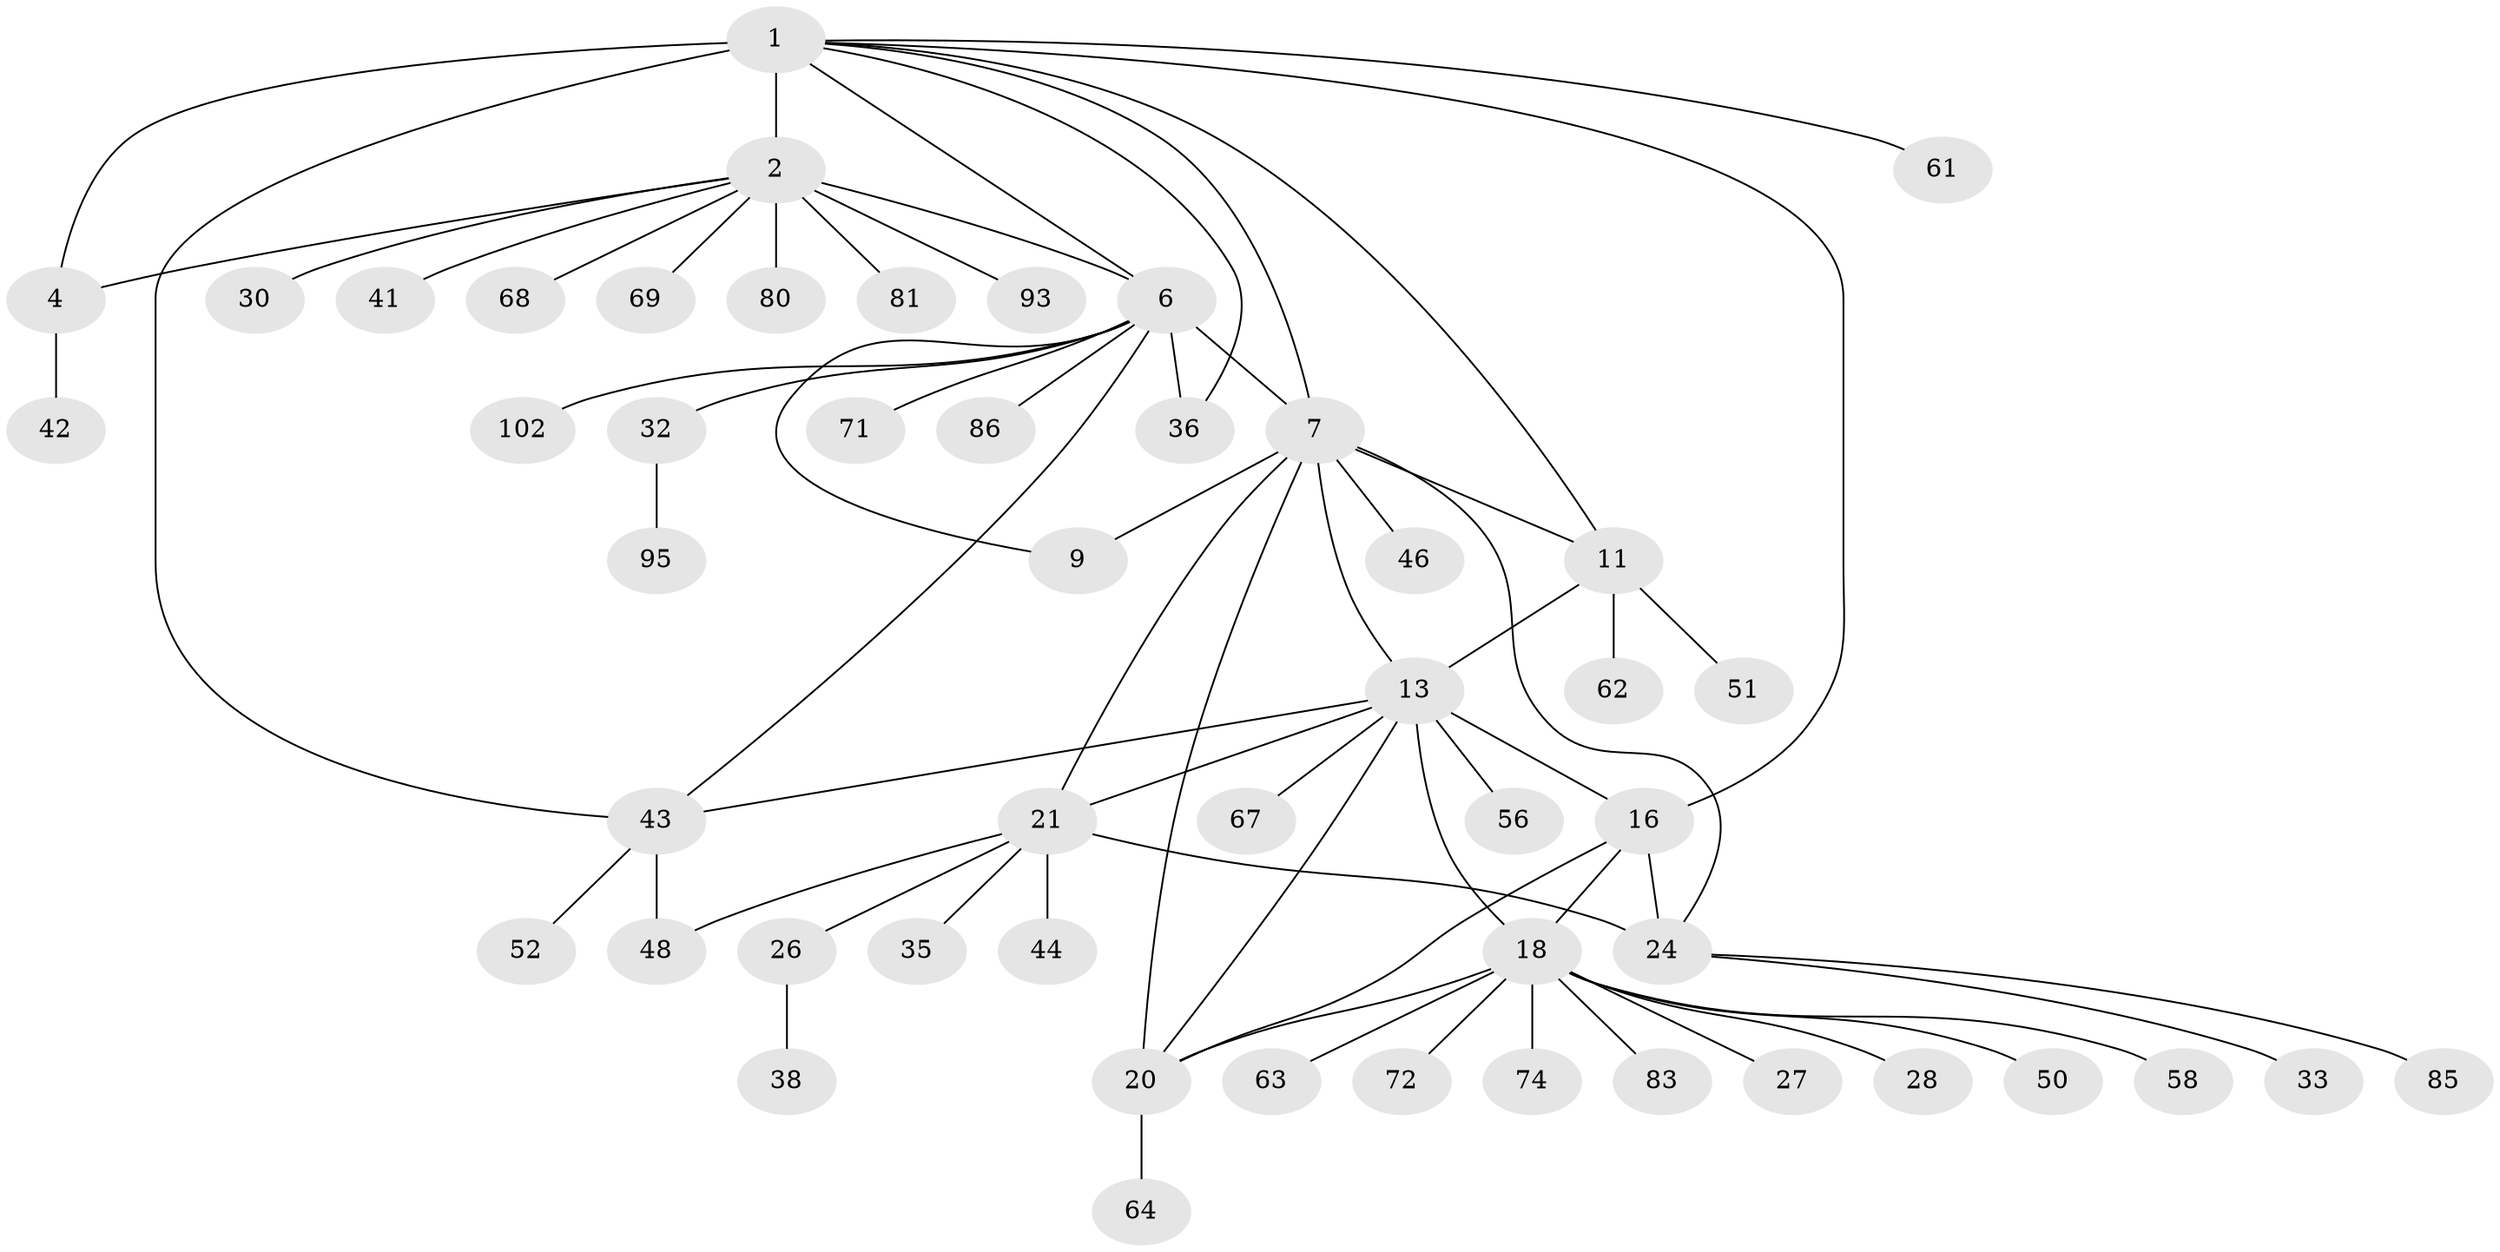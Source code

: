 // original degree distribution, {11: 0.009708737864077669, 7: 0.038834951456310676, 10: 0.019417475728155338, 8: 0.02912621359223301, 4: 0.05825242718446602, 12: 0.019417475728155338, 9: 0.019417475728155338, 5: 0.02912621359223301, 6: 0.04854368932038835, 2: 0.1262135922330097, 1: 0.5631067961165048, 3: 0.038834951456310676}
// Generated by graph-tools (version 1.1) at 2025/16/03/09/25 04:16:08]
// undirected, 51 vertices, 68 edges
graph export_dot {
graph [start="1"]
  node [color=gray90,style=filled];
  1 [super="+5"];
  2 [super="+3+89"];
  4 [super="+91+103+45"];
  6;
  7 [super="+8+23+84+57+10"];
  9;
  11 [super="+66+15+34+12"];
  13 [super="+14+17"];
  16 [super="+73+82"];
  18 [super="+60+19"];
  20;
  21 [super="+99+22"];
  24 [super="+25+39"];
  26;
  27 [super="+40"];
  28;
  30;
  32 [super="+59+54"];
  33 [super="+37"];
  35 [super="+77"];
  36 [super="+53"];
  38 [super="+92"];
  41;
  42;
  43 [super="+47"];
  44;
  46 [super="+75+49"];
  48 [super="+98"];
  50 [super="+76"];
  51 [super="+97"];
  52 [super="+101"];
  56;
  58;
  61;
  62;
  63;
  64;
  67;
  68;
  69;
  71;
  72;
  74;
  80;
  81;
  83;
  85;
  86;
  93;
  95;
  102;
  1 -- 2 [weight=4];
  1 -- 4 [weight=2];
  1 -- 6;
  1 -- 11;
  1 -- 16;
  1 -- 36;
  1 -- 43;
  1 -- 61;
  1 -- 7;
  2 -- 4 [weight=2];
  2 -- 30;
  2 -- 68;
  2 -- 69;
  2 -- 6;
  2 -- 41;
  2 -- 80;
  2 -- 81;
  2 -- 93;
  4 -- 42;
  6 -- 7 [weight=3];
  6 -- 9;
  6 -- 32;
  6 -- 36;
  6 -- 43;
  6 -- 71;
  6 -- 86;
  6 -- 102;
  7 -- 9 [weight=3];
  7 -- 20;
  7 -- 46;
  7 -- 21 [weight=2];
  7 -- 24 [weight=2];
  7 -- 11 [weight=2];
  7 -- 13;
  11 -- 13 [weight=6];
  11 -- 51;
  11 -- 62;
  13 -- 21;
  13 -- 56;
  13 -- 43;
  13 -- 16;
  13 -- 18 [weight=2];
  13 -- 67;
  13 -- 20;
  16 -- 18 [weight=2];
  16 -- 20;
  16 -- 24;
  18 -- 20 [weight=2];
  18 -- 72;
  18 -- 74;
  18 -- 50;
  18 -- 83;
  18 -- 58;
  18 -- 27;
  18 -- 28;
  18 -- 63;
  20 -- 64;
  21 -- 24 [weight=4];
  21 -- 48;
  21 -- 35;
  21 -- 26;
  21 -- 44;
  24 -- 33;
  24 -- 85;
  26 -- 38;
  32 -- 95;
  43 -- 48;
  43 -- 52;
}
